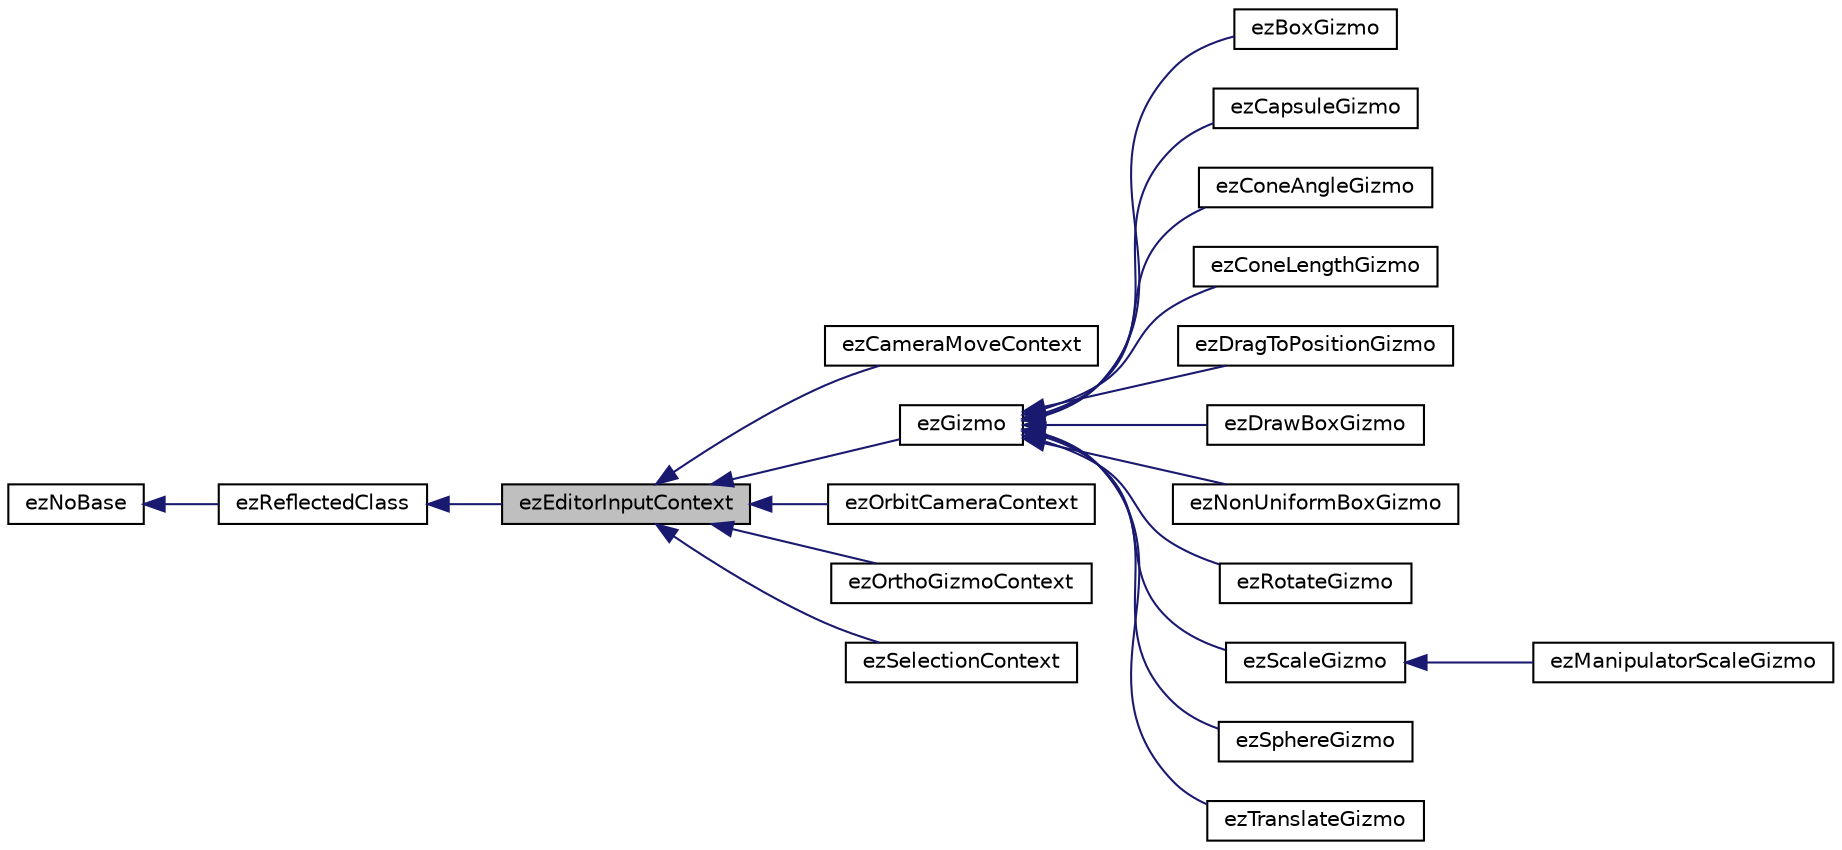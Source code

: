digraph "ezEditorInputContext"
{
 // LATEX_PDF_SIZE
  edge [fontname="Helvetica",fontsize="10",labelfontname="Helvetica",labelfontsize="10"];
  node [fontname="Helvetica",fontsize="10",shape=record];
  rankdir="LR";
  Node1 [label="ezEditorInputContext",height=0.2,width=0.4,color="black", fillcolor="grey75", style="filled", fontcolor="black",tooltip=" "];
  Node2 -> Node1 [dir="back",color="midnightblue",fontsize="10",style="solid",fontname="Helvetica"];
  Node2 [label="ezReflectedClass",height=0.2,width=0.4,color="black", fillcolor="white", style="filled",URL="$db/d45/classez_reflected_class.htm",tooltip="All classes that should be dynamically reflectable, need to be derived from this base class."];
  Node3 -> Node2 [dir="back",color="midnightblue",fontsize="10",style="solid",fontname="Helvetica"];
  Node3 [label="ezNoBase",height=0.2,width=0.4,color="black", fillcolor="white", style="filled",URL="$d4/d02/classez_no_base.htm",tooltip="Dummy type to pass to templates and macros that expect a base type for a class that has no base."];
  Node1 -> Node4 [dir="back",color="midnightblue",fontsize="10",style="solid",fontname="Helvetica"];
  Node4 [label="ezCameraMoveContext",height=0.2,width=0.4,color="black", fillcolor="white", style="filled",URL="$dd/d12/classez_camera_move_context.htm",tooltip=" "];
  Node1 -> Node5 [dir="back",color="midnightblue",fontsize="10",style="solid",fontname="Helvetica"];
  Node5 [label="ezGizmo",height=0.2,width=0.4,color="black", fillcolor="white", style="filled",URL="$d4/d05/classez_gizmo.htm",tooltip=" "];
  Node5 -> Node6 [dir="back",color="midnightblue",fontsize="10",style="solid",fontname="Helvetica"];
  Node6 [label="ezBoxGizmo",height=0.2,width=0.4,color="black", fillcolor="white", style="filled",URL="$dc/db2/classez_box_gizmo.htm",tooltip=" "];
  Node5 -> Node7 [dir="back",color="midnightblue",fontsize="10",style="solid",fontname="Helvetica"];
  Node7 [label="ezCapsuleGizmo",height=0.2,width=0.4,color="black", fillcolor="white", style="filled",URL="$d2/d53/classez_capsule_gizmo.htm",tooltip=" "];
  Node5 -> Node8 [dir="back",color="midnightblue",fontsize="10",style="solid",fontname="Helvetica"];
  Node8 [label="ezConeAngleGizmo",height=0.2,width=0.4,color="black", fillcolor="white", style="filled",URL="$db/dea/classez_cone_angle_gizmo.htm",tooltip=" "];
  Node5 -> Node9 [dir="back",color="midnightblue",fontsize="10",style="solid",fontname="Helvetica"];
  Node9 [label="ezConeLengthGizmo",height=0.2,width=0.4,color="black", fillcolor="white", style="filled",URL="$d9/de7/classez_cone_length_gizmo.htm",tooltip=" "];
  Node5 -> Node10 [dir="back",color="midnightblue",fontsize="10",style="solid",fontname="Helvetica"];
  Node10 [label="ezDragToPositionGizmo",height=0.2,width=0.4,color="black", fillcolor="white", style="filled",URL="$d6/d7c/classez_drag_to_position_gizmo.htm",tooltip=" "];
  Node5 -> Node11 [dir="back",color="midnightblue",fontsize="10",style="solid",fontname="Helvetica"];
  Node11 [label="ezDrawBoxGizmo",height=0.2,width=0.4,color="black", fillcolor="white", style="filled",URL="$d9/d2f/classez_draw_box_gizmo.htm",tooltip=" "];
  Node5 -> Node12 [dir="back",color="midnightblue",fontsize="10",style="solid",fontname="Helvetica"];
  Node12 [label="ezNonUniformBoxGizmo",height=0.2,width=0.4,color="black", fillcolor="white", style="filled",URL="$da/d5d/classez_non_uniform_box_gizmo.htm",tooltip=" "];
  Node5 -> Node13 [dir="back",color="midnightblue",fontsize="10",style="solid",fontname="Helvetica"];
  Node13 [label="ezRotateGizmo",height=0.2,width=0.4,color="black", fillcolor="white", style="filled",URL="$db/d17/classez_rotate_gizmo.htm",tooltip=" "];
  Node5 -> Node14 [dir="back",color="midnightblue",fontsize="10",style="solid",fontname="Helvetica"];
  Node14 [label="ezScaleGizmo",height=0.2,width=0.4,color="black", fillcolor="white", style="filled",URL="$dd/d2f/classez_scale_gizmo.htm",tooltip=" "];
  Node14 -> Node15 [dir="back",color="midnightblue",fontsize="10",style="solid",fontname="Helvetica"];
  Node15 [label="ezManipulatorScaleGizmo",height=0.2,width=0.4,color="black", fillcolor="white", style="filled",URL="$d1/d13/classez_manipulator_scale_gizmo.htm",tooltip="Scale gizmo version that only uses boxes that can be composited with rotate and translate gizmos with..."];
  Node5 -> Node16 [dir="back",color="midnightblue",fontsize="10",style="solid",fontname="Helvetica"];
  Node16 [label="ezSphereGizmo",height=0.2,width=0.4,color="black", fillcolor="white", style="filled",URL="$dc/dc7/classez_sphere_gizmo.htm",tooltip=" "];
  Node5 -> Node17 [dir="back",color="midnightblue",fontsize="10",style="solid",fontname="Helvetica"];
  Node17 [label="ezTranslateGizmo",height=0.2,width=0.4,color="black", fillcolor="white", style="filled",URL="$d2/d6c/classez_translate_gizmo.htm",tooltip=" "];
  Node1 -> Node18 [dir="back",color="midnightblue",fontsize="10",style="solid",fontname="Helvetica"];
  Node18 [label="ezOrbitCameraContext",height=0.2,width=0.4,color="black", fillcolor="white", style="filled",URL="$de/d86/classez_orbit_camera_context.htm",tooltip="A simple orbit camera. Use LMB to rotate, wheel to zoom, Alt to slow down."];
  Node1 -> Node19 [dir="back",color="midnightblue",fontsize="10",style="solid",fontname="Helvetica"];
  Node19 [label="ezOrthoGizmoContext",height=0.2,width=0.4,color="black", fillcolor="white", style="filled",URL="$d9/d4e/classez_ortho_gizmo_context.htm",tooltip=" "];
  Node1 -> Node20 [dir="back",color="midnightblue",fontsize="10",style="solid",fontname="Helvetica"];
  Node20 [label="ezSelectionContext",height=0.2,width=0.4,color="black", fillcolor="white", style="filled",URL="$d6/d7b/classez_selection_context.htm",tooltip=" "];
}
